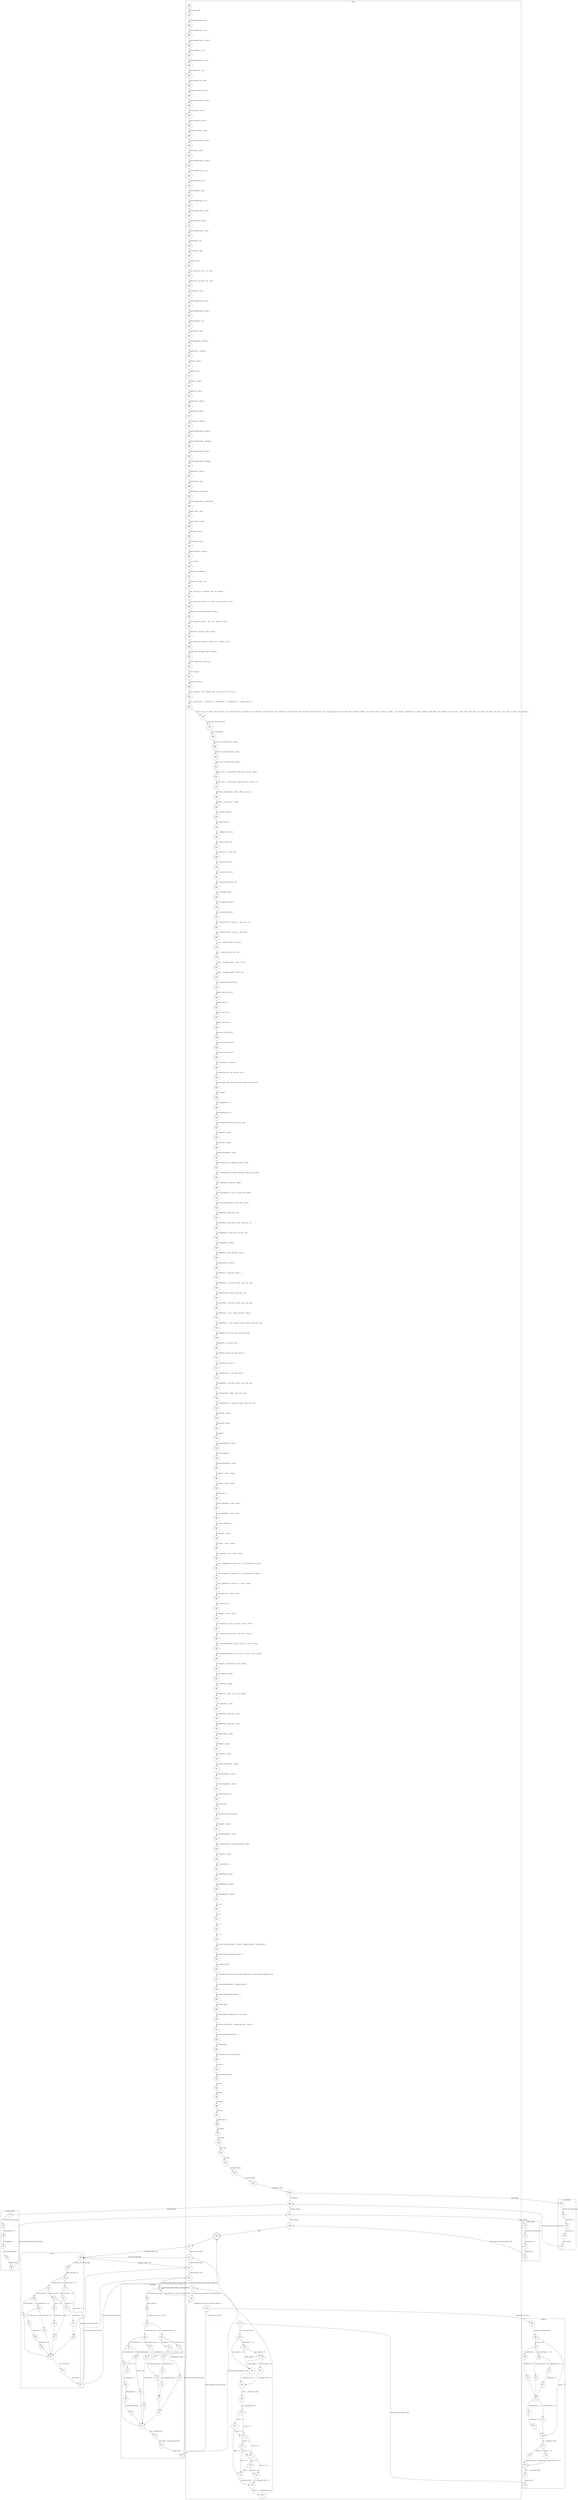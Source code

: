 digraph CFA {
92 [shape="circle" label="N92\n248"]
136 [shape="circle" label="N136\n247"]
137 [shape="circle" label="N137\n246"]
138 [shape="circle" label="N138\n245"]
139 [shape="circle" label="N139\n244"]
140 [shape="circle" label="N140\n243"]
141 [shape="circle" label="N141\n242"]
142 [shape="circle" label="N142\n241"]
143 [shape="circle" label="N143\n240"]
144 [shape="circle" label="N144\n239"]
145 [shape="circle" label="N145\n238"]
146 [shape="circle" label="N146\n237"]
147 [shape="circle" label="N147\n236"]
148 [shape="circle" label="N148\n235"]
149 [shape="circle" label="N149\n234"]
150 [shape="circle" label="N150\n233"]
151 [shape="circle" label="N151\n232"]
152 [shape="circle" label="N152\n231"]
153 [shape="circle" label="N153\n230"]
154 [shape="circle" label="N154\n229"]
155 [shape="circle" label="N155\n228"]
156 [shape="circle" label="N156\n227"]
157 [shape="circle" label="N157\n226"]
158 [shape="circle" label="N158\n225"]
159 [shape="circle" label="N159\n224"]
160 [shape="circle" label="N160\n223"]
161 [shape="circle" label="N161\n222"]
162 [shape="circle" label="N162\n221"]
163 [shape="circle" label="N163\n220"]
164 [shape="circle" label="N164\n219"]
165 [shape="circle" label="N165\n218"]
166 [shape="circle" label="N166\n217"]
167 [shape="circle" label="N167\n216"]
168 [shape="circle" label="N168\n215"]
169 [shape="circle" label="N169\n214"]
170 [shape="circle" label="N170\n213"]
171 [shape="circle" label="N171\n212"]
172 [shape="circle" label="N172\n211"]
173 [shape="circle" label="N173\n210"]
174 [shape="circle" label="N174\n209"]
175 [shape="circle" label="N175\n208"]
176 [shape="circle" label="N176\n207"]
177 [shape="circle" label="N177\n206"]
178 [shape="circle" label="N178\n205"]
179 [shape="circle" label="N179\n204"]
180 [shape="circle" label="N180\n203"]
181 [shape="circle" label="N181\n202"]
182 [shape="circle" label="N182\n201"]
183 [shape="circle" label="N183\n200"]
184 [shape="circle" label="N184\n199"]
185 [shape="circle" label="N185\n198"]
186 [shape="circle" label="N186\n197"]
187 [shape="circle" label="N187\n196"]
188 [shape="circle" label="N188\n195"]
189 [shape="circle" label="N189\n194"]
190 [shape="circle" label="N190\n193"]
191 [shape="circle" label="N191\n192"]
192 [shape="circle" label="N192\n191"]
193 [shape="circle" label="N193\n190"]
194 [shape="circle" label="N194\n189"]
195 [shape="circle" label="N195\n188"]
196 [shape="circle" label="N196\n187"]
197 [shape="circle" label="N197\n186"]
198 [shape="circle" label="N198\n185"]
199 [shape="circle" label="N199\n184"]
200 [shape="circle" label="N200\n183"]
201 [shape="circle" label="N201\n182"]
202 [shape="circle" label="N202\n181"]
203 [shape="circle" label="N203\n180"]
204 [shape="circle" label="N204\n179"]
205 [shape="circle" label="N205\n178"]
206 [shape="circle" label="N206\n177"]
207 [shape="circle" label="N207\n176"]
208 [shape="circle" label="N208\n175"]
209 [shape="circle" label="N209\n174"]
210 [shape="circle" label="N210\n173"]
211 [shape="circle" label="N211\n172"]
212 [shape="circle" label="N212\n171"]
213 [shape="circle" label="N213\n170"]
214 [shape="circle" label="N214\n169"]
215 [shape="circle" label="N215\n168"]
216 [shape="circle" label="N216\n167"]
217 [shape="circle" label="N217\n166"]
218 [shape="circle" label="N218\n165"]
219 [shape="circle" label="N219\n164"]
220 [shape="circle" label="N220\n163"]
221 [shape="circle" label="N221\n162"]
222 [shape="circle" label="N222\n161"]
223 [shape="circle" label="N223\n160"]
224 [shape="circle" label="N224\n159"]
225 [shape="circle" label="N225\n158"]
226 [shape="circle" label="N226\n157"]
227 [shape="circle" label="N227\n156"]
228 [shape="circle" label="N228\n155"]
229 [shape="circle" label="N229\n154"]
230 [shape="circle" label="N230\n153"]
231 [shape="circle" label="N231\n152"]
232 [shape="circle" label="N232\n151"]
233 [shape="circle" label="N233\n150"]
234 [shape="circle" label="N234\n149"]
235 [shape="circle" label="N235\n148"]
236 [shape="circle" label="N236\n147"]
237 [shape="circle" label="N237\n146"]
238 [shape="circle" label="N238\n145"]
239 [shape="circle" label="N239\n144"]
240 [shape="circle" label="N240\n143"]
241 [shape="circle" label="N241\n142"]
242 [shape="circle" label="N242\n141"]
243 [shape="circle" label="N243\n140"]
244 [shape="circle" label="N244\n139"]
245 [shape="circle" label="N245\n138"]
246 [shape="circle" label="N246\n137"]
247 [shape="circle" label="N247\n136"]
248 [shape="circle" label="N248\n135"]
249 [shape="circle" label="N249\n134"]
250 [shape="circle" label="N250\n133"]
251 [shape="circle" label="N251\n132"]
252 [shape="circle" label="N252\n131"]
253 [shape="circle" label="N253\n130"]
254 [shape="circle" label="N254\n129"]
255 [shape="circle" label="N255\n128"]
256 [shape="circle" label="N256\n127"]
257 [shape="circle" label="N257\n126"]
258 [shape="circle" label="N258\n125"]
259 [shape="circle" label="N259\n124"]
260 [shape="circle" label="N260\n123"]
261 [shape="circle" label="N261\n122"]
262 [shape="circle" label="N262\n121"]
263 [shape="circle" label="N263\n120"]
264 [shape="circle" label="N264\n119"]
265 [shape="circle" label="N265\n118"]
266 [shape="circle" label="N266\n117"]
267 [shape="circle" label="N267\n116"]
268 [shape="circle" label="N268\n115"]
269 [shape="circle" label="N269\n114"]
270 [shape="circle" label="N270\n113"]
271 [shape="circle" label="N271\n112"]
272 [shape="circle" label="N272\n111"]
273 [shape="circle" label="N273\n110"]
274 [shape="circle" label="N274\n109"]
275 [shape="circle" label="N275\n108"]
276 [shape="circle" label="N276\n107"]
277 [shape="circle" label="N277\n106"]
278 [shape="circle" label="N278\n105"]
279 [shape="circle" label="N279\n104"]
280 [shape="circle" label="N280\n103"]
281 [shape="circle" label="N281\n102"]
282 [shape="circle" label="N282\n101"]
283 [shape="circle" label="N283\n100"]
284 [shape="circle" label="N284\n99"]
285 [shape="circle" label="N285\n98"]
286 [shape="circle" label="N286\n97"]
287 [shape="circle" label="N287\n96"]
288 [shape="circle" label="N288\n95"]
289 [shape="circle" label="N289\n94"]
290 [shape="circle" label="N290\n93"]
291 [shape="circle" label="N291\n92"]
292 [shape="circle" label="N292\n91"]
293 [shape="circle" label="N293\n90"]
294 [shape="circle" label="N294\n89"]
295 [shape="circle" label="N295\n88"]
296 [shape="circle" label="N296\n87"]
297 [shape="circle" label="N297\n86"]
298 [shape="circle" label="N298\n85"]
299 [shape="circle" label="N299\n84"]
300 [shape="circle" label="N300\n83"]
301 [shape="circle" label="N301\n82"]
302 [shape="circle" label="N302\n81"]
303 [shape="circle" label="N303\n80"]
304 [shape="circle" label="N304\n79"]
305 [shape="circle" label="N305\n78"]
306 [shape="circle" label="N306\n77"]
307 [shape="circle" label="N307\n76"]
308 [shape="circle" label="N308\n75"]
309 [shape="circle" label="N309\n74"]
310 [shape="circle" label="N310\n73"]
311 [shape="circle" label="N311\n72"]
312 [shape="circle" label="N312\n71"]
313 [shape="circle" label="N313\n70"]
314 [shape="circle" label="N314\n69"]
315 [shape="circle" label="N315\n68"]
316 [shape="circle" label="N316\n67"]
317 [shape="circle" label="N317\n66"]
318 [shape="circle" label="N318\n65"]
319 [shape="circle" label="N319\n64"]
320 [shape="circle" label="N320\n63"]
321 [shape="circle" label="N321\n62"]
322 [shape="circle" label="N322\n61"]
323 [shape="circle" label="N323\n60"]
324 [shape="circle" label="N324\n59"]
325 [shape="circle" label="N325\n58"]
326 [shape="circle" label="N326\n57"]
327 [shape="circle" label="N327\n56"]
328 [shape="circle" label="N328\n55"]
329 [shape="circle" label="N329\n54"]
330 [shape="circle" label="N330\n53"]
331 [shape="circle" label="N331\n52"]
332 [shape="circle" label="N332\n51"]
333 [shape="circle" label="N333\n50"]
334 [shape="circle" label="N334\n49"]
335 [shape="circle" label="N335\n48"]
336 [shape="circle" label="N336\n47"]
337 [shape="circle" label="N337\n46"]
338 [shape="circle" label="N338\n45"]
339 [shape="circle" label="N339\n44"]
340 [shape="circle" label="N340\n43"]
341 [shape="circle" label="N341\n42"]
93 [shape="circle" label="N93\n41"]
94 [shape="circle" label="N94\n40"]
95 [shape="circle" label="N95\n39"]
96 [shape="circle" label="N96\n38"]
97 [shape="circle" label="N97\n37"]
98 [shape="circle" label="N98\n36"]
99 [shape="circle" label="N99\n35"]
100 [shape="circle" label="N100\n34"]
101 [shape="circle" label="N101\n33"]
102 [shape="circle" label="N102\n32"]
103 [shape="circle" label="N103\n31"]
104 [shape="circle" label="N104\n30"]
105 [shape="circle" label="N105\n29"]
63 [shape="circle" label="N63\n4"]
64 [shape="circle" label="N64\n3"]
65 [shape="circle" label="N65\n2"]
66 [shape="circle" label="N66\n1"]
62 [shape="circle" label="N62\n0"]
106 [shape="circle" label="N106\n28"]
1 [shape="circle" label="N1\n5"]
2 [shape="circle" label="N2\n4"]
3 [shape="circle" label="N3\n3"]
4 [shape="circle" label="N4\n2"]
5 [shape="circle" label="N5\n1"]
0 [shape="circle" label="N0\n0"]
107 [shape="circle" label="N107\n27"]
39 [shape="circle" label="N39\n3"]
40 [shape="circle" label="N40\n2"]
41 [shape="circle" label="N41\n1"]
38 [shape="circle" label="N38\n0"]
108 [shape="circle" label="N108\n26"]
109 [shape="doublecircle" label="N109\n25"]
110 [shape="circle" label="N110\n24"]
68 [shape="circle" label="N68\n22"]
69 [shape="circle" label="N69\n21"]
70 [shape="diamond" label="N70\n20"]
73 [shape="diamond" label="N73\n19"]
80 [shape="diamond" label="N80\n18"]
84 [shape="circle" label="N84\n17"]
71 [shape="circle" label="N71\n2"]
90 [shape="circle" label="N90\n1"]
67 [shape="circle" label="N67\n0"]
114 [shape="circle" label="N114\n21"]
7 [shape="circle" label="N7\n30"]
8 [shape="circle" label="N8\n29"]
9 [shape="circle" label="N9\n28"]
10 [shape="diamond" label="N10\n27"]
13 [shape="diamond" label="N13\n26"]
26 [shape="diamond" label="N26\n25"]
29 [shape="circle" label="N29\n24"]
11 [shape="circle" label="N11\n3"]
36 [shape="circle" label="N36\n2"]
37 [shape="circle" label="N37\n1"]
6 [shape="circle" label="N6\n0"]
117 [shape="circle" label="N117\n18"]
43 [shape="circle" label="N43\n19"]
44 [shape="diamond" label="N44\n18"]
46 [shape="diamond" label="N46\n17"]
49 [shape="diamond" label="N49\n16"]
51 [shape="circle" label="N51\n15"]
47 [shape="diamond" label="N47\n10"]
54 [shape="circle" label="N54\n9"]
45 [shape="circle" label="N45\n6"]
57 [shape="diamond" label="N57\n5"]
58 [shape="circle" label="N58\n4"]
60 [shape="circle" label="N60\n2"]
61 [shape="circle" label="N61\n1"]
42 [shape="circle" label="N42\n0"]
118 [shape="circle" label="N118\n17"]
119 [shape="diamond" label="N119\n16"]
121 [shape="circle" label="N121\n13"]
124 [shape="circle" label="N124\n11"]
125 [shape="circle" label="N125\n10"]
126 [shape="diamond" label="N126\n9"]
130 [shape="diamond" label="N130\n7"]
127 [shape="diamond" label="N127\n5"]
129 [shape="circle" label="N129\n3"]
134 [shape="circle" label="N134\n1"]
135 [shape="circle" label="N135\n0"]
133 [shape="diamond" label="N133\n4"]
128 [shape="circle" label="N128\n2"]
132 [shape="diamond" label="N132\n6"]
131 [shape="diamond" label="N131\n8"]
123 [shape="diamond" label="N123\n15"]
120 [shape="diamond" label="N120\n14"]
122 [shape="circle" label="N122\n12"]
59 [shape="circle" label="N59\n3"]
55 [shape="circle" label="N55\n8"]
56 [shape="circle" label="N56\n7"]
52 [shape="circle" label="N52\n14"]
53 [shape="circle" label="N53\n13"]
48 [shape="circle" label="N48\n12"]
50 [shape="circle" label="N50\n11"]
116 [shape="circle" label="N116\n19"]
115 [shape="circle" label="N115\n20"]
30 [shape="diamond" label="N30\n23"]
31 [shape="circle" label="N31\n22"]
32 [shape="circle" label="N32\n21"]
33 [shape="circle" label="N33\n20"]
34 [shape="circle" label="N34\n19"]
35 [shape="circle" label="N35\n18"]
25 [shape="circle" label="N25\n17"]
27 [shape="circle" label="N27\n16"]
28 [shape="circle" label="N28\n15"]
12 [shape="diamond" label="N12\n14"]
15 [shape="diamond" label="N15\n13"]
18 [shape="circle" label="N18\n12"]
20 [shape="circle" label="N20\n11"]
21 [shape="circle" label="N21\n10"]
17 [shape="circle" label="N17\n7"]
14 [shape="circle" label="N14\n4"]
19 [shape="circle" label="N19\n9"]
22 [shape="circle" label="N22\n8"]
16 [shape="circle" label="N16\n6"]
23 [shape="circle" label="N23\n5"]
113 [shape="circle" label="N113\n22"]
112 [shape="circle" label="N112\n23"]
85 [shape="diamond" label="N85\n16"]
87 [shape="circle" label="N87\n15"]
88 [shape="circle" label="N88\n14"]
89 [shape="circle" label="N89\n13"]
86 [shape="circle" label="N86\n12"]
79 [shape="diamond" label="N79\n11"]
82 [shape="circle" label="N82\n10"]
83 [shape="circle" label="N83\n9"]
81 [shape="circle" label="N81\n8"]
72 [shape="diamond" label="N72\n7"]
75 [shape="circle" label="N75\n6"]
76 [shape="circle" label="N76\n5"]
77 [shape="circle" label="N77\n4"]
74 [shape="circle" label="N74\n3"]
node [shape="circle"]
subgraph cluster_arbiter {
label="arbiter()"
43 -> 44 [label="Function start dummy edge"]
44 -> 45 [label="[active == 0]"]
44 -> 46 [label="[!(active == 0)]"]
46 -> 48 [label="[(sarbiter.state) == A]"]
46 -> 49 [label="[!((sarbiter.state) == A)]"]
49 -> 52 [label="[(sarbiter.state) == B]"]
49 -> 51 [label="[!((sarbiter.state) == B)]"]
51 -> 47 [label=""]
47 -> 55 [label="[(sarbiter.state) == C]"]
47 -> 54 [label="[!((sarbiter.state) == C)]"]
54 -> 45 [label=""]
45 -> 57 [label="int __CPAchecker_TMP_0;"]
57 -> 59 [label="[active == 0]"]
57 -> 58 [label="[!(active == 0)]"]
58 -> 60 [label="__CPAchecker_TMP_0 = sarbiter.state;"]
60 -> 61 [label="*sel = __CPAchecker_TMP_0;"]
61 -> 42 [label="default return"]
59 -> 60 [label="__CPAchecker_TMP_0 = X;"]
55 -> 56 [label="sarbiter.state = A;"]
56 -> 45 [label=""]
52 -> 53 [label="sarbiter.state = C;"]
53 -> 47 [label=""]
48 -> 50 [label="sarbiter.state = B;"]
50 -> 47 [label=""]}
subgraph cluster_arbiter_initial {
label="arbiter_initial()"
39 -> 40 [label="Function start dummy edge"]
40 -> 41 [label="sarbiter.state = A;"]
41 -> 38 [label="default return"]}
subgraph cluster_client {
label="client()"
68 -> 69 [label="Function start dummy edge"]
69 -> 70 [label="_Bool rand_choice = 0;"]
70 -> 72 [label="[(sclient.state) == 0]"]
70 -> 73 [label="[!((sclient.state) == 0)]"]
73 -> 79 [label="[(sclient.state) == 1]"]
73 -> 80 [label="[!((sclient.state) == 1)]"]
80 -> 85 [label="[(sclient.state) == 2]"]
80 -> 84 [label="[!((sclient.state) == 2)]"]
84 -> 71 [label=""]
71 -> 90 [label="*req = sclient.req;"]
90 -> 67 [label="default return"]
85 -> 86 [label="[rand_choice == 0]"]
85 -> 87 [label="[!(rand_choice == 0)]"]
87 -> 88 [label="sclient.req = 0;"]
88 -> 89 [label="sclient.state = 0;"]
89 -> 71 [label=""]
86 -> 71 [label=""]
79 -> 81 [label="[ack == 0]"]
79 -> 82 [label="[!(ack == 0)]"]
82 -> 83 [label="sclient.state = 2;"]
83 -> 81 [label=""]
81 -> 71 [label=""]
72 -> 74 [label="[rand_choice == 0]"]
72 -> 75 [label="[!(rand_choice == 0)]"]
75 -> 76 [label="sclient.req = 1;"]
76 -> 77 [label="sclient.state = 1;"]
77 -> 74 [label=""]
74 -> 71 [label=""]}
subgraph cluster_client_initial {
label="client_initial()"
63 -> 64 [label="Function start dummy edge"]
64 -> 65 [label="sclient.state = 0;"]
65 -> 66 [label="sclient.req = 0;"]
66 -> 62 [label="default return"]}
subgraph cluster_controller {
label="controller()"
7 -> 8 [label="Function start dummy edge"]
8 -> 9 [label="_Bool is_selected;"]
9 -> 10 [label="is_selected = (sel & (3 == id)) & 3;"]
10 -> 12 [label="[(scontroller.state) == 0]"]
10 -> 13 [label="[!((scontroller.state) == 0)]"]
13 -> 25 [label="[(scontroller.state) == 1]"]
13 -> 26 [label="[!((scontroller.state) == 1)]"]
26 -> 30 [label="[(scontroller.state) == 2]"]
26 -> 29 [label="[!((scontroller.state) == 2)]"]
29 -> 11 [label=""]
11 -> 36 [label="*ack = scontroller.ack;"]
36 -> 37 [label="*pass_token = scontroller.pass_token;"]
37 -> 6 [label="default return"]
30 -> 32 [label="[req == 0]"]
30 -> 31 [label="[!(req == 0)]"]
31 -> 11 [label=""]
32 -> 33 [label="scontroller.state = 0;"]
33 -> 34 [label="scontroller.ack = 0;"]
34 -> 35 [label="scontroller.pass_token = 1;"]
35 -> 11 [label=""]
25 -> 27 [label="scontroller.state = 2;"]
27 -> 28 [label="scontroller.ack = 1;"]
28 -> 11 [label=""]
12 -> 16 [label="[is_selected == 0]"]
12 -> 15 [label="[!(is_selected == 0)]"]
15 -> 19 [label="[req == 0]"]
15 -> 18 [label="[!(req == 0)]"]
18 -> 20 [label="scontroller.state = 1;"]
20 -> 21 [label="scontroller.pass_token = 0;"]
21 -> 17 [label=""]
17 -> 14 [label=""]
14 -> 11 [label=""]
19 -> 22 [label="scontroller.pass_token = 1;"]
22 -> 17 [label=""]
16 -> 23 [label="scontroller.pass_token = 0;"]
23 -> 14 [label=""]}
subgraph cluster_controller_initial {
label="controller_initial()"
1 -> 2 [label="Function start dummy edge"]
2 -> 3 [label="scontroller.state = 0;"]
3 -> 4 [label="scontroller.ack = 0;"]
4 -> 5 [label="scontroller.pass_token = 1;"]
5 -> 0 [label="default return"]}
subgraph cluster_main {
label="main()"
92 -> 136 [label="INIT GLOBAL VARS"]
136 -> 137 [label="typedef unsigned long int size_t;"]
137 -> 138 [label="typedef unsigned char __u_char;"]
138 -> 139 [label="typedef unsigned short int __u_short;"]
139 -> 140 [label="typedef unsigned int __u_int;"]
140 -> 141 [label="typedef unsigned long int __u_long;"]
141 -> 142 [label="typedef signed char __int8_t;"]
142 -> 143 [label="typedef unsigned char __uint8_t;"]
143 -> 144 [label="typedef signed short int __int16_t;"]
144 -> 145 [label="typedef unsigned short int __uint16_t;"]
145 -> 146 [label="typedef signed int __int32_t;"]
146 -> 147 [label="typedef unsigned int __uint32_t;"]
147 -> 148 [label="typedef signed long int __int64_t;"]
148 -> 149 [label="typedef unsigned long int __uint64_t;"]
149 -> 150 [label="typedef long int __quad_t;"]
150 -> 151 [label="typedef unsigned long int __u_quad_t;"]
151 -> 152 [label="typedef unsigned long int __dev_t;"]
152 -> 153 [label="typedef unsigned int __uid_t;"]
153 -> 154 [label="typedef unsigned int __gid_t;"]
154 -> 155 [label="typedef unsigned long int __ino_t;"]
155 -> 156 [label="typedef unsigned long int __ino64_t;"]
156 -> 157 [label="typedef unsigned int __mode_t;"]
157 -> 158 [label="typedef unsigned long int __nlink_t;"]
158 -> 159 [label="typedef long int __off_t;"]
159 -> 160 [label="typedef long int __off64_t;"]
160 -> 161 [label="typedef int __pid_t;"]
161 -> 162 [label="struct __anon_type___fsid_t {   int __val[2]; } ;"]
162 -> 163 [label="typedef struct __anon_type___fsid_t __fsid_t;"]
163 -> 164 [label="typedef long int __clock_t;"]
164 -> 165 [label="typedef unsigned long int __rlim_t;"]
165 -> 166 [label="typedef unsigned long int __rlim64_t;"]
166 -> 167 [label="typedef unsigned int __id_t;"]
167 -> 168 [label="typedef long int __time_t;"]
168 -> 169 [label="typedef unsigned int __useconds_t;"]
169 -> 170 [label="typedef long int __suseconds_t;"]
170 -> 171 [label="typedef int __daddr_t;"]
171 -> 172 [label="typedef int __key_t;"]
172 -> 173 [label="typedef int __clockid_t;"]
173 -> 174 [label="typedef void *__timer_t;"]
174 -> 175 [label="typedef long int __blksize_t;"]
175 -> 176 [label="typedef long int __blkcnt_t;"]
176 -> 177 [label="typedef long int __blkcnt64_t;"]
177 -> 178 [label="typedef unsigned long int __fsblkcnt_t;"]
178 -> 179 [label="typedef unsigned long int __fsblkcnt64_t;"]
179 -> 180 [label="typedef unsigned long int __fsfilcnt_t;"]
180 -> 181 [label="typedef unsigned long int __fsfilcnt64_t;"]
181 -> 182 [label="typedef long int __fsword_t;"]
182 -> 183 [label="typedef long int __ssize_t;"]
183 -> 184 [label="typedef long int __syscall_slong_t;"]
184 -> 185 [label="typedef unsigned long int __syscall_ulong_t;"]
185 -> 186 [label="typedef __off64_t __loff_t;"]
186 -> 187 [label="typedef __quad_t *__qaddr_t;"]
187 -> 188 [label="typedef char *__caddr_t;"]
188 -> 189 [label="typedef long int __intptr_t;"]
189 -> 190 [label="typedef unsigned int __socklen_t;"]
190 -> 191 [label="struct _IO_FILE ;"]
191 -> 192 [label="typedef struct _IO_FILE FILE;"]
192 -> 193 [label="typedef struct _IO_FILE __FILE;"]
193 -> 194 [label="union __anon_type_0 {   unsigned int __wch;   char __wchb[4]; } ;"]
194 -> 195 [label="struct __anon_type___mbstate_t {   int __count;   union __anon_type_0 __value; } ;"]
195 -> 196 [label="typedef struct __anon_type___mbstate_t __mbstate_t;"]
196 -> 197 [label="struct __anon_type__G_fpos_t {   __off_t __pos;   __mbstate_t __state; } ;"]
197 -> 198 [label="typedef struct __anon_type__G_fpos_t _G_fpos_t;"]
198 -> 199 [label="struct __anon_type__G_fpos64_t {   __off64_t __pos;   __mbstate_t __state; } ;"]
199 -> 200 [label="typedef struct __anon_type__G_fpos_t _G_fpos64_t;"]
200 -> 201 [label="typedef __builtin_va_list __gnuc_va_list;"]
201 -> 202 [label="struct _IO_jump_t ;"]
202 -> 203 [label="typedef void _IO_lock_t;"]
203 -> 204 [label="struct _IO_marker {   struct _IO_marker *_next;   struct _IO_FILE *_sbuf;   int _pos; } ;"]
204 -> 205 [label="enum __codecvt_result {   __codecvt_ok = 0,   __codecvt_partial = 1,   __codecvt_error = 2,   __codecvt_noconv = 3 } ;"]
205 -> 206 [label="struct _IO_FILE {   int _flags;   char *_IO_read_ptr;   char *_IO_read_end;   char *_IO_read_base;   char *_IO_write_base;   char *_IO_write_ptr;   char *_IO_write_end;   char *_IO_buf_base;   char *_IO_buf_end;   char *_IO_save_base;   char *_IO_backup_base;   char *_IO_save_end;   struct _IO_marker *_markers;   struct _IO_FILE *_chain;   int _fileno;   int _flags2;   __off_t _old_offset;   unsigned short _cur_column;   signed char _vtable_offset;   char _shortbuf[1];   _IO_lock_t *_lock;   __off64_t _offset;   void *__pad1;   void *__pad2;   void *__pad3;   void *__pad4;   size_t __pad5;   int _mode;   char _unused2[40]; } ;"]
206 -> 207 [label="typedef struct _IO_FILE _IO_FILE;"]
207 -> 208 [label="struct _IO_FILE_plus ;"]
208 -> 209 [label="extern struct _IO_FILE_plus _IO_2_1_stdin_;"]
209 -> 210 [label="extern struct _IO_FILE_plus _IO_2_1_stdout_;"]
210 -> 211 [label="extern struct _IO_FILE_plus _IO_2_1_stderr_;"]
211 -> 212 [label="typedef __ssize_t  __io_read_fn(void *__cookie, char *__buf, size_t __nbytes);"]
212 -> 213 [label="typedef __ssize_t  __io_write_fn(void *__cookie, const char *__buf, size_t __n);"]
213 -> 214 [label="typedef int __io_seek_fn(void *__cookie, __off64_t *__pos, int __w);"]
214 -> 215 [label="typedef int __io_close_fn(void *__cookie);"]
215 -> 216 [label="int __underflow(_IO_FILE *);"]
216 -> 217 [label="int __uflow(_IO_FILE *);"]
217 -> 218 [label="int __overflow(_IO_FILE *, int);"]
218 -> 219 [label="int _IO_getc(_IO_FILE *__fp);"]
219 -> 220 [label="int _IO_putc(int __c, _IO_FILE *__fp);"]
220 -> 221 [label="int _IO_feof(_IO_FILE *__fp);"]
221 -> 222 [label="int _IO_ferror(_IO_FILE *__fp);"]
222 -> 223 [label="int _IO_peekc_locked(_IO_FILE *__fp);"]
223 -> 224 [label="void _IO_flockfile(_IO_FILE *);"]
224 -> 225 [label="void _IO_funlockfile(_IO_FILE *);"]
225 -> 226 [label="int _IO_ftrylockfile(_IO_FILE *);"]
226 -> 227 [label="int _IO_vfscanf(_IO_FILE *, const char *, __gnuc_va_list , int *);"]
227 -> 228 [label="int _IO_vfprintf(_IO_FILE *, const char *, __gnuc_va_list );"]
228 -> 229 [label="__ssize_t  _IO_padn(_IO_FILE *, int, __ssize_t );"]
229 -> 230 [label="size_t  _IO_sgetn(_IO_FILE *, void *, size_t );"]
230 -> 231 [label="__off64_t  _IO_seekoff(_IO_FILE *, __off64_t , int, int);"]
231 -> 232 [label="__off64_t  _IO_seekpos(_IO_FILE *, __off64_t , int);"]
232 -> 233 [label="void _IO_free_backup_area(_IO_FILE *);"]
233 -> 234 [label="typedef __gnuc_va_list va_list;"]
234 -> 235 [label="typedef __off_t off_t;"]
235 -> 236 [label="typedef __ssize_t ssize_t;"]
236 -> 237 [label="typedef _G_fpos_t fpos_t;"]
237 -> 238 [label="extern struct _IO_FILE *stdin;"]
238 -> 239 [label="extern struct _IO_FILE *stdout;"]
239 -> 240 [label="extern struct _IO_FILE *stderr;"]
240 -> 241 [label="int remove(const char *__filename);"]
241 -> 242 [label="int rename(const char *__old, const char *__new);"]
242 -> 243 [label="int renameat(int __oldfd, const char *__old, int __newfd, const char *__new);"]
243 -> 244 [label="FILE * tmpfile();"]
244 -> 245 [label="char * tmpnam(char *__s);"]
245 -> 246 [label="char * tmpnam_r(char *__s);"]
246 -> 247 [label="char * tempnam(const char *__dir, const char *__pfx);"]
247 -> 248 [label="int fclose(FILE *__stream);"]
248 -> 249 [label="int fflush(FILE *__stream);"]
249 -> 250 [label="int fflush_unlocked(FILE *__stream);"]
250 -> 251 [label="FILE * fopen(const char *__filename, const char *__modes);"]
251 -> 252 [label="FILE * freopen(const char *__filename, const char *__modes, FILE *__stream);"]
252 -> 253 [label="FILE * fdopen(int __fd, const char *__modes);"]
253 -> 254 [label="FILE * fmemopen(void *__s, size_t __len, const char *__modes);"]
254 -> 255 [label="FILE * open_memstream(char **__bufloc, size_t *__sizeloc);"]
255 -> 256 [label="void setbuf(FILE *__stream, char *__buf);"]
256 -> 257 [label="int setvbuf(FILE *__stream, char *__buf, int __modes, size_t __n);"]
257 -> 258 [label="void setbuffer(FILE *__stream, char *__buf, size_t __size);"]
258 -> 259 [label="void setlinebuf(FILE *__stream);"]
259 -> 260 [label="int fprintf(FILE *__stream, const char *__format, ...);"]
260 -> 261 [label="int printf(const char *__format, ...);"]
261 -> 262 [label="int sprintf(char *__s, const char *__format, ...);"]
262 -> 263 [label="int vfprintf(FILE *__s, const char *__format, __gnuc_va_list __arg);"]
263 -> 264 [label="int vprintf(const char *__format, __gnuc_va_list __arg);"]
264 -> 265 [label="int vsprintf(char *__s, const char *__format, __gnuc_va_list __arg);"]
265 -> 266 [label="int snprintf(char *__s, size_t __maxlen, const char *__format, ...);"]
266 -> 267 [label="int vsnprintf(char *__s, size_t __maxlen, const char *__format, __gnuc_va_list __arg);"]
267 -> 268 [label="int vdprintf(int __fd, const char *__fmt, __gnuc_va_list __arg);"]
268 -> 269 [label="int dprintf(int __fd, const char *__fmt, ...);"]
269 -> 270 [label="int fscanf(FILE *__stream, const char *__format, ...);"]
270 -> 271 [label="int scanf(const char *__format, ...);"]
271 -> 272 [label="int sscanf(const char *__s, const char *__format, ...);"]
272 -> 273 [label="int vfscanf(FILE *__s, const char *__format, __gnuc_va_list __arg);"]
273 -> 274 [label="int vscanf(const char *__format, __gnuc_va_list __arg);"]
274 -> 275 [label="int vsscanf(const char *__s, const char *__format, __gnuc_va_list __arg);"]
275 -> 276 [label="int fgetc(FILE *__stream);"]
276 -> 277 [label="int getc(FILE *__stream);"]
277 -> 278 [label="int getchar();"]
278 -> 279 [label="int getc_unlocked(FILE *__stream);"]
279 -> 280 [label="int getchar_unlocked();"]
280 -> 281 [label="int fgetc_unlocked(FILE *__stream);"]
281 -> 282 [label="int fputc(int __c, FILE *__stream);"]
282 -> 283 [label="int putc(int __c, FILE *__stream);"]
283 -> 284 [label="int putchar(int __c);"]
284 -> 285 [label="int fputc_unlocked(int __c, FILE *__stream);"]
285 -> 286 [label="int putc_unlocked(int __c, FILE *__stream);"]
286 -> 287 [label="int putchar_unlocked(int __c);"]
287 -> 288 [label="int getw(FILE *__stream);"]
288 -> 289 [label="int putw(int __w, FILE *__stream);"]
289 -> 290 [label="char * fgets(char *__s, int __n, FILE *__stream);"]
290 -> 291 [label="__ssize_t  __getdelim(char **__lineptr, size_t *__n, int __delimiter, FILE *__stream);"]
291 -> 292 [label="__ssize_t  getdelim(char **__lineptr, size_t *__n, int __delimiter, FILE *__stream);"]
292 -> 293 [label="__ssize_t  getline(char **__lineptr, size_t *__n, FILE *__stream);"]
293 -> 294 [label="int fputs(const char *__s, FILE *__stream);"]
294 -> 295 [label="int puts(const char *__s);"]
295 -> 296 [label="int ungetc(int __c, FILE *__stream);"]
296 -> 297 [label="size_t  fread(void *__ptr, size_t __size, size_t __n, FILE *__stream);"]
297 -> 298 [label="size_t  fwrite(const void *__ptr, size_t __size, size_t __n, FILE *__s);"]
298 -> 299 [label="size_t  fread_unlocked(void *__ptr, size_t __size, size_t __n, FILE *__stream);"]
299 -> 300 [label="size_t  fwrite_unlocked(const void *__ptr, size_t __size, size_t __n, FILE *__stream);"]
300 -> 301 [label="int fseek(FILE *__stream, long int __off, int __whence);"]
301 -> 302 [label="long int ftell(FILE *__stream);"]
302 -> 303 [label="void rewind(FILE *__stream);"]
303 -> 304 [label="int fseeko(FILE *__stream, __off_t __off, int __whence);"]
304 -> 305 [label="__off_t  ftello(FILE *__stream);"]
305 -> 306 [label="int fgetpos(FILE *__stream, fpos_t *__pos);"]
306 -> 307 [label="int fsetpos(FILE *__stream, fpos_t *__pos);"]
307 -> 308 [label="void clearerr(FILE *__stream);"]
308 -> 309 [label="int feof(FILE *__stream);"]
309 -> 310 [label="int ferror(FILE *__stream);"]
310 -> 311 [label="void clearerr_unlocked(FILE *__stream);"]
311 -> 312 [label="int feof_unlocked(FILE *__stream);"]
312 -> 313 [label="int ferror_unlocked(FILE *__stream);"]
313 -> 314 [label="void perror(const char *__s);"]
314 -> 315 [label="extern int sys_nerr;"]
315 -> 316 [label="extern const const char *sys_errlist[];"]
316 -> 317 [label="int fileno(FILE *__stream);"]
317 -> 318 [label="int fileno_unlocked(FILE *__stream);"]
318 -> 319 [label="FILE * popen(const char *__command, const char *__modes);"]
319 -> 320 [label="int pclose(FILE *__stream);"]
320 -> 321 [label="char * ctermid(char *__s);"]
321 -> 322 [label="void flockfile(FILE *__stream);"]
322 -> 323 [label="int ftrylockfile(FILE *__stream);"]
323 -> 324 [label="void funlockfile(FILE *__stream);"]
324 -> 325 [label="int A = 0;"]
325 -> 326 [label="int B = 1;"]
326 -> 327 [label="int C = 2;"]
327 -> 328 [label="int X = 3;"]
328 -> 329 [label="struct state_elements_controller {   _Bool ack;   unsigned char state;   _Bool pass_token; } ;"]
329 -> 330 [label="struct state_elements_controller scontroller = {  };"]
330 -> 331 [label="void controller_initial();"]
331 -> 332 [label="void controller(_Bool clk, _Bool req, _Bool *ack, unsigned char sel, _Bool *pass_token, unsigned char id);"]
332 -> 333 [label="struct state_elements_arbiter {   unsigned char state; } ;"]
333 -> 334 [label="struct state_elements_arbiter sarbiter = {  };"]
334 -> 335 [label="void arbiter_initial();"]
335 -> 336 [label="void arbiter(_Bool clk, unsigned char *sel, _Bool active);"]
336 -> 337 [label="struct state_elements_client {   unsigned char state;   _Bool req; } ;"]
337 -> 338 [label="struct state_elements_client sclient = {  };"]
338 -> 339 [label="void client_initial();"]
339 -> 340 [label="void client(_Bool clk, _Bool *req, _Bool ack);"]
340 -> 341 [label="void main();"]
341 -> 93 [label="Function start dummy edge"]
93 -> 94 [label="_Bool clk;"]
94 -> 95 [label="_Bool ackA;"]
95 -> 96 [label="_Bool ackB;"]
96 -> 97 [label="_Bool ackC;"]
97 -> 98 [label="unsigned char sel;"]
98 -> 99 [label="_Bool active;"]
99 -> 100 [label="_Bool reqA;"]
100 -> 101 [label="_Bool reqB;"]
101 -> 102 [label="_Bool reqC;"]
102 -> 103 [label="_Bool pass_tokenA;"]
103 -> 104 [label="_Bool pass_tokenB;"]
104 -> 105 [label="_Bool pass_tokenC;"]
105 -> 106 [label="client_initial();" style="dotted" arrowhead="empty"]
106 -> 107 [label="controller_initial();" style="dotted" arrowhead="empty"]
107 -> 108 [label="arbiter_initial();" style="dotted" arrowhead="empty"]
108 -> 109 [label="while"]
109 -> 110 [label=""]
110 -> 112 [label="client(clk, &reqA, ackA);" style="dotted" arrowhead="empty"]
114 -> 115 [label="controller(clk, reqA, &ackA, sel, &pass_tokenA, A);" style="dotted" arrowhead="empty"]
117 -> 118 [label="arbiter(clk, &sel, active);" style="dotted" arrowhead="empty"]
118 -> 119 [label="int __CPAchecker_TMP_0;"]
119 -> 123 [label="[pass_tokenA == 0]"]
119 -> 121 [label="[!(pass_tokenA == 0)]"]
121 -> 124 [label="__CPAchecker_TMP_0 = 1;"]
124 -> 125 [label="active = __CPAchecker_TMP_0;"]
125 -> 126 [label="int __CPAchecker_TMP_1;"]
126 -> 131 [label="[ackA == 1]"]
126 -> 130 [label="[!(ackA == 1)]"]
130 -> 132 [label="[ackB == 1]"]
130 -> 127 [label="[!(ackB == 1)]"]
127 -> 133 [label="[ackC == 1]"]
127 -> 129 [label="[!(ackC == 1)]"]
129 -> 134 [label="__CPAchecker_TMP_1 = 0;"]
134 -> 135 [label="assert(0 == __CPAchecker_TMP_1);"]
135 -> 109 [label=""]
133 -> 128 [label="[ackA == 1]"]
133 -> 129 [label="[!(ackA == 1)]"]
128 -> 134 [label="__CPAchecker_TMP_1 = 1;"]
132 -> 128 [label="[ackC == 1]"]
132 -> 127 [label="[!(ackC == 1)]"]
131 -> 128 [label="[ackB == 1]"]
131 -> 130 [label="[!(ackB == 1)]"]
123 -> 120 [label="[pass_tokenB == 0]"]
123 -> 121 [label="[!(pass_tokenB == 0)]"]
120 -> 122 [label="[pass_tokenC == 0]"]
120 -> 121 [label="[!(pass_tokenC == 0)]"]
122 -> 124 [label="__CPAchecker_TMP_0 = 0;"]
116 -> 117 [label="controller(clk, reqC, &ackC, sel, &pass_tokenC, C);" style="dotted" arrowhead="empty"]
115 -> 116 [label="controller(clk, reqB, &ackB, sel, &pass_tokenB, B);" style="dotted" arrowhead="empty"]
113 -> 114 [label="client(clk, &reqC, ackC);" style="dotted" arrowhead="empty"]
112 -> 113 [label="client(clk, &reqB, ackB);" style="dotted" arrowhead="empty"]}
105 -> 63 [label="client_initial()"]
62 -> 106 [label="Return edge from client_initial to main"]
106 -> 1 [label="controller_initial()"]
0 -> 107 [label="Return edge from controller_initial to main"]
107 -> 39 [label="arbiter_initial()"]
38 -> 108 [label="Return edge from arbiter_initial to main"]
110 -> 68 [label="client(clk, &reqA, ackA)"]
67 -> 112 [label="Return edge from client to main"]
67 -> 113 [label="Return edge from client to main"]
67 -> 114 [label="Return edge from client to main"]
114 -> 7 [label="controller(clk, reqA, &ackA, sel, &pass_tokenA, A)"]
6 -> 115 [label="Return edge from controller to main"]
6 -> 116 [label="Return edge from controller to main"]
6 -> 117 [label="Return edge from controller to main"]
117 -> 43 [label="arbiter(clk, &sel, active)"]
42 -> 118 [label="Return edge from arbiter to main"]
116 -> 7 [label="controller(clk, reqC, &ackC, sel, &pass_tokenC, C)"]
115 -> 7 [label="controller(clk, reqB, &ackB, sel, &pass_tokenB, B)"]
113 -> 68 [label="client(clk, &reqC, ackC)"]
112 -> 68 [label="client(clk, &reqB, ackB)"]}